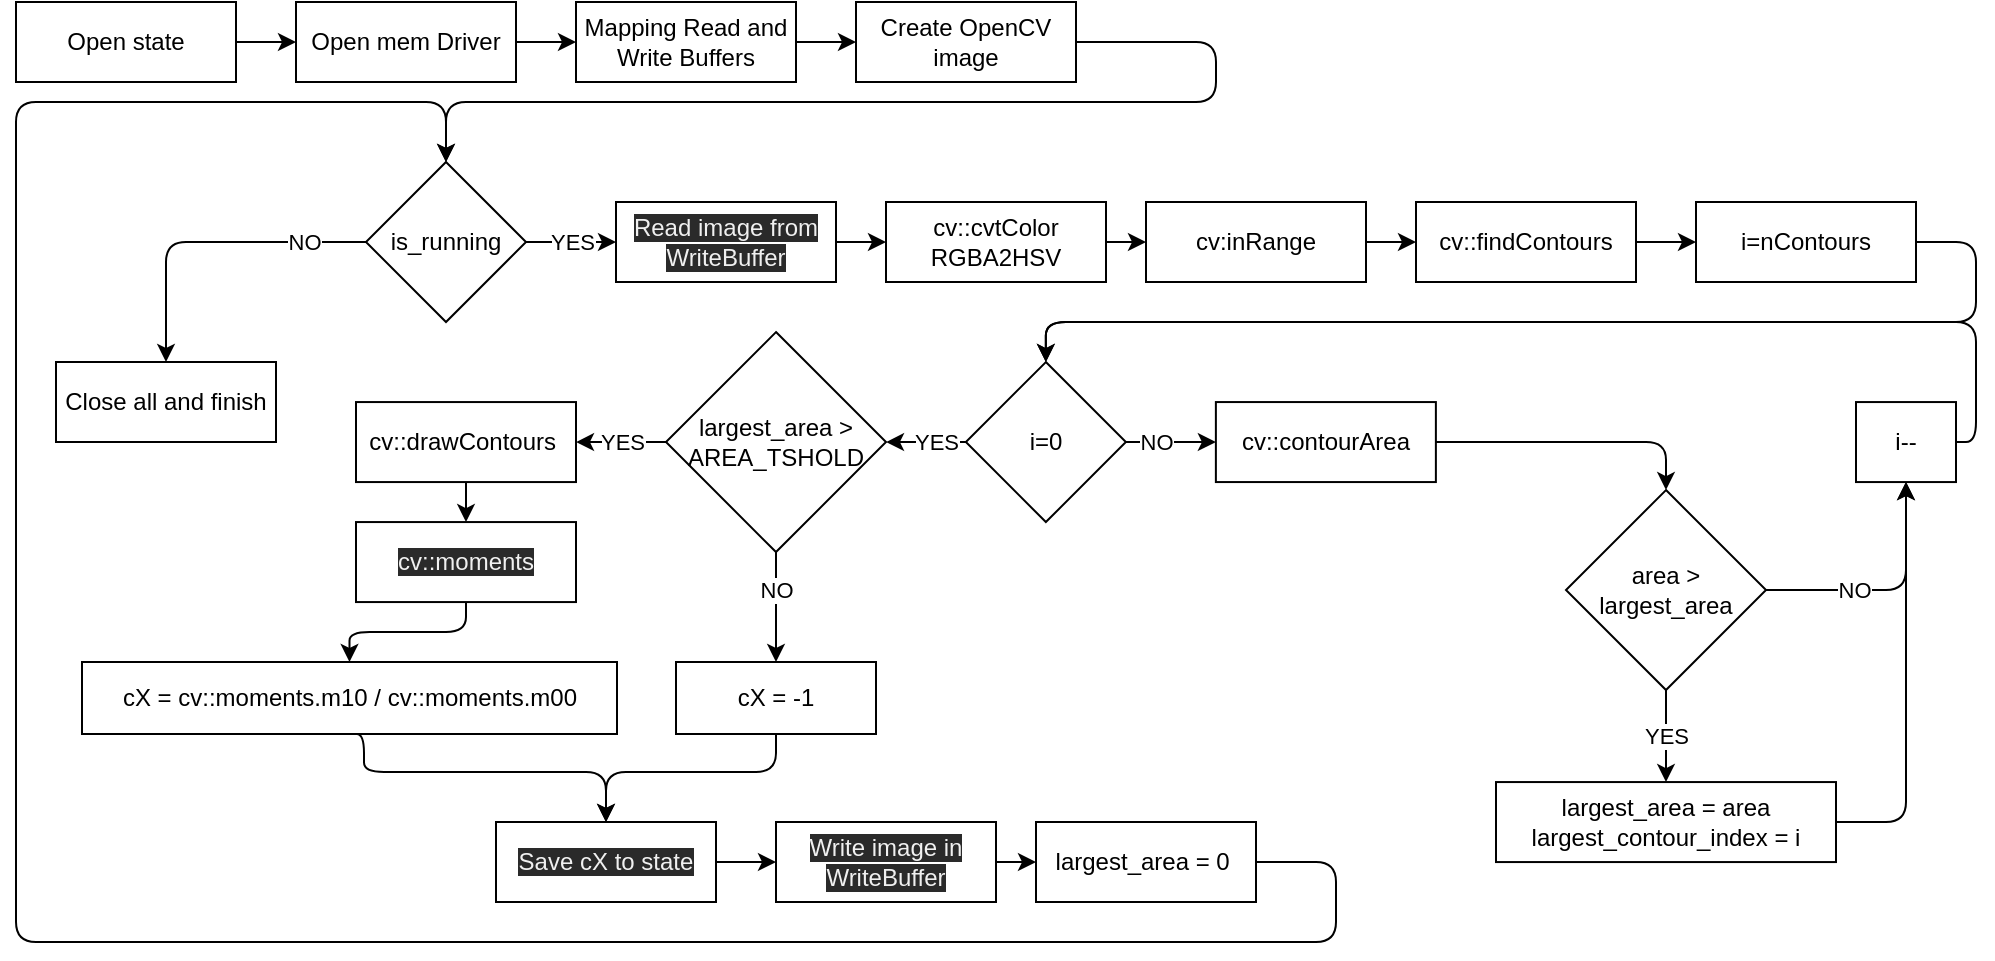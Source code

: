 <mxfile>
    <diagram id="26lAI-CRK4xM1v-wWNPL" name="Page-1">
        <mxGraphModel dx="2260" dy="697" grid="1" gridSize="10" guides="1" tooltips="1" connect="1" arrows="1" fold="1" page="1" pageScale="1" pageWidth="1169" pageHeight="827" math="0" shadow="0">
            <root>
                <mxCell id="0"/>
                <mxCell id="1" parent="0"/>
                <mxCell id="15" style="edgeStyle=none;html=1;" edge="1" parent="1" source="2" target="4">
                    <mxGeometry relative="1" as="geometry"/>
                </mxCell>
                <mxCell id="2" value="Open mem Driver" style="rounded=0;whiteSpace=wrap;html=1;" vertex="1" parent="1">
                    <mxGeometry x="-160" y="10" width="110" height="40" as="geometry"/>
                </mxCell>
                <mxCell id="14" style="edgeStyle=none;html=1;" edge="1" parent="1" source="3" target="2">
                    <mxGeometry relative="1" as="geometry"/>
                </mxCell>
                <mxCell id="3" value="Open state" style="rounded=0;whiteSpace=wrap;html=1;" vertex="1" parent="1">
                    <mxGeometry x="-300" y="10" width="110" height="40" as="geometry"/>
                </mxCell>
                <mxCell id="16" style="edgeStyle=none;html=1;" edge="1" parent="1" source="4" target="5">
                    <mxGeometry relative="1" as="geometry"/>
                </mxCell>
                <mxCell id="4" value="Mapping Read and Write Buffers" style="rounded=0;whiteSpace=wrap;html=1;" vertex="1" parent="1">
                    <mxGeometry x="-20" y="10" width="110" height="40" as="geometry"/>
                </mxCell>
                <mxCell id="80" style="edgeStyle=orthogonalEdgeStyle;html=1;entryX=0.5;entryY=0;entryDx=0;entryDy=0;" edge="1" parent="1" source="5" target="6">
                    <mxGeometry relative="1" as="geometry">
                        <Array as="points">
                            <mxPoint x="300" y="30"/>
                            <mxPoint x="300" y="60"/>
                            <mxPoint x="-85" y="60"/>
                        </Array>
                    </mxGeometry>
                </mxCell>
                <mxCell id="5" value="Create OpenCV image" style="rounded=0;whiteSpace=wrap;html=1;" vertex="1" parent="1">
                    <mxGeometry x="120" y="10" width="110" height="40" as="geometry"/>
                </mxCell>
                <mxCell id="25" value="NO" style="edgeStyle=orthogonalEdgeStyle;html=1;entryX=0.5;entryY=0;entryDx=0;entryDy=0;" edge="1" parent="1" source="6" target="24">
                    <mxGeometry x="-0.609" relative="1" as="geometry">
                        <mxPoint as="offset"/>
                    </mxGeometry>
                </mxCell>
                <mxCell id="74" value="YES" style="edgeStyle=orthogonalEdgeStyle;html=1;entryX=0;entryY=0.5;entryDx=0;entryDy=0;" edge="1" parent="1" source="6" target="69">
                    <mxGeometry relative="1" as="geometry"/>
                </mxCell>
                <mxCell id="6" value="is_running" style="rhombus;whiteSpace=wrap;html=1;" vertex="1" parent="1">
                    <mxGeometry x="-125" y="90" width="80" height="80" as="geometry"/>
                </mxCell>
                <mxCell id="19" style="edgeStyle=none;html=1;" edge="1" parent="1" source="7" target="8">
                    <mxGeometry relative="1" as="geometry"/>
                </mxCell>
                <mxCell id="7" value="cv::cvtColor RGBA2HSV" style="rounded=0;whiteSpace=wrap;html=1;" vertex="1" parent="1">
                    <mxGeometry x="135" y="110" width="110" height="40" as="geometry"/>
                </mxCell>
                <mxCell id="85" style="edgeStyle=orthogonalEdgeStyle;html=1;entryX=0;entryY=0.5;entryDx=0;entryDy=0;" edge="1" parent="1" source="8" target="9">
                    <mxGeometry relative="1" as="geometry"/>
                </mxCell>
                <mxCell id="8" value="cv:inRange" style="rounded=0;whiteSpace=wrap;html=1;" vertex="1" parent="1">
                    <mxGeometry x="265.0" y="110" width="110" height="40" as="geometry"/>
                </mxCell>
                <mxCell id="21" style="edgeStyle=none;html=1;" edge="1" parent="1" source="9" target="12">
                    <mxGeometry relative="1" as="geometry"/>
                </mxCell>
                <mxCell id="9" value="cv::findContours" style="rounded=0;whiteSpace=wrap;html=1;" vertex="1" parent="1">
                    <mxGeometry x="400.0" y="110" width="110" height="40" as="geometry"/>
                </mxCell>
                <mxCell id="45" style="edgeStyle=orthogonalEdgeStyle;html=1;entryX=0;entryY=0.5;entryDx=0;entryDy=0;exitX=1;exitY=0.5;exitDx=0;exitDy=0;" edge="1" parent="1" source="11" target="44">
                    <mxGeometry relative="1" as="geometry">
                        <Array as="points">
                            <mxPoint x="270" y="230.03"/>
                            <mxPoint x="270" y="230.03"/>
                        </Array>
                    </mxGeometry>
                </mxCell>
                <mxCell id="46" value="NO" style="edgeLabel;html=1;align=center;verticalAlign=middle;resizable=0;points=[];" vertex="1" connectable="0" parent="45">
                    <mxGeometry x="-0.325" y="2" relative="1" as="geometry">
                        <mxPoint y="2" as="offset"/>
                    </mxGeometry>
                </mxCell>
                <mxCell id="82" style="edgeStyle=orthogonalEdgeStyle;html=1;" edge="1" parent="1" source="11" target="27">
                    <mxGeometry relative="1" as="geometry"/>
                </mxCell>
                <mxCell id="83" value="YES" style="edgeLabel;html=1;align=center;verticalAlign=middle;resizable=0;points=[];" vertex="1" connectable="0" parent="82">
                    <mxGeometry x="0.315" y="-2" relative="1" as="geometry">
                        <mxPoint x="11" y="2" as="offset"/>
                    </mxGeometry>
                </mxCell>
                <mxCell id="11" value="i=0" style="rhombus;whiteSpace=wrap;html=1;" vertex="1" parent="1">
                    <mxGeometry x="174.94" y="190.03" width="80" height="80" as="geometry"/>
                </mxCell>
                <mxCell id="22" style="edgeStyle=orthogonalEdgeStyle;html=1;entryX=0.5;entryY=0;entryDx=0;entryDy=0;" edge="1" parent="1" source="12" target="11">
                    <mxGeometry relative="1" as="geometry">
                        <Array as="points">
                            <mxPoint x="680" y="130"/>
                            <mxPoint x="680" y="170"/>
                            <mxPoint x="215" y="170"/>
                        </Array>
                    </mxGeometry>
                </mxCell>
                <mxCell id="12" value="i=nContours" style="rounded=0;whiteSpace=wrap;html=1;" vertex="1" parent="1">
                    <mxGeometry x="540" y="110" width="110" height="40" as="geometry"/>
                </mxCell>
                <mxCell id="24" value="Close all and finish" style="rounded=0;whiteSpace=wrap;html=1;" vertex="1" parent="1">
                    <mxGeometry x="-280" y="190" width="110" height="40" as="geometry"/>
                </mxCell>
                <mxCell id="78" value="NO" style="edgeStyle=orthogonalEdgeStyle;html=1;entryX=0.5;entryY=0;entryDx=0;entryDy=0;exitX=0.5;exitY=1;exitDx=0;exitDy=0;" edge="1" parent="1" source="27" target="30">
                    <mxGeometry x="-0.333" relative="1" as="geometry">
                        <Array as="points">
                            <mxPoint x="80" y="330"/>
                        </Array>
                        <mxPoint as="offset"/>
                    </mxGeometry>
                </mxCell>
                <mxCell id="79" value="YES" style="edgeStyle=orthogonalEdgeStyle;html=1;entryX=1;entryY=0.5;entryDx=0;entryDy=0;" edge="1" parent="1" source="27" target="32">
                    <mxGeometry relative="1" as="geometry"/>
                </mxCell>
                <mxCell id="27" value="largest_area &amp;gt;&lt;br&gt;AREA_TSHOLD" style="rhombus;whiteSpace=wrap;html=1;" vertex="1" parent="1">
                    <mxGeometry x="25" y="175.03" width="110" height="110" as="geometry"/>
                </mxCell>
                <mxCell id="40" style="edgeStyle=orthogonalEdgeStyle;html=1;entryX=0.5;entryY=0;entryDx=0;entryDy=0;exitX=0.5;exitY=1;exitDx=0;exitDy=0;" edge="1" parent="1" source="30" target="38">
                    <mxGeometry relative="1" as="geometry">
                        <Array as="points">
                            <mxPoint x="80" y="395"/>
                            <mxPoint x="-5" y="395"/>
                        </Array>
                    </mxGeometry>
                </mxCell>
                <mxCell id="30" value="cX = -1" style="rounded=0;whiteSpace=wrap;html=1;" vertex="1" parent="1">
                    <mxGeometry x="30" y="340" width="100" height="36" as="geometry"/>
                </mxCell>
                <mxCell id="35" style="edgeStyle=orthogonalEdgeStyle;html=1;entryX=0.5;entryY=0;entryDx=0;entryDy=0;exitX=0.5;exitY=1;exitDx=0;exitDy=0;" edge="1" parent="1" source="32" target="34">
                    <mxGeometry relative="1" as="geometry"/>
                </mxCell>
                <mxCell id="32" value="cv::drawContours&amp;nbsp;" style="rounded=0;whiteSpace=wrap;html=1;" vertex="1" parent="1">
                    <mxGeometry x="-130" y="210.03" width="110" height="40" as="geometry"/>
                </mxCell>
                <mxCell id="37" style="edgeStyle=orthogonalEdgeStyle;html=1;" edge="1" parent="1" source="34" target="36">
                    <mxGeometry relative="1" as="geometry"/>
                </mxCell>
                <mxCell id="34" value="&lt;span style=&quot;color: rgb(240, 240, 240); font-family: helvetica; font-size: 12px; font-style: normal; font-weight: 400; letter-spacing: normal; text-align: center; text-indent: 0px; text-transform: none; word-spacing: 0px; background-color: rgb(42, 42, 42); display: inline; float: none;&quot;&gt;cv::moments&lt;/span&gt;" style="rounded=0;whiteSpace=wrap;html=1;" vertex="1" parent="1">
                    <mxGeometry x="-130" y="270.03" width="110" height="40" as="geometry"/>
                </mxCell>
                <mxCell id="39" style="edgeStyle=orthogonalEdgeStyle;html=1;exitX=0.5;exitY=1;exitDx=0;exitDy=0;" edge="1" parent="1" source="36" target="38">
                    <mxGeometry relative="1" as="geometry">
                        <Array as="points">
                            <mxPoint x="-126" y="395"/>
                            <mxPoint x="-5" y="395"/>
                        </Array>
                    </mxGeometry>
                </mxCell>
                <mxCell id="36" value="cX = cv::moments.m10 / cv::moments.m00" style="rounded=0;whiteSpace=wrap;html=1;" vertex="1" parent="1">
                    <mxGeometry x="-267" y="340" width="267.5" height="36" as="geometry"/>
                </mxCell>
                <mxCell id="42" style="edgeStyle=orthogonalEdgeStyle;html=1;entryX=0;entryY=0.5;entryDx=0;entryDy=0;" edge="1" parent="1" source="38" target="41">
                    <mxGeometry relative="1" as="geometry"/>
                </mxCell>
                <mxCell id="38" value="&lt;span style=&quot;color: rgb(240 , 240 , 240) ; font-family: &amp;#34;helvetica&amp;#34; ; font-size: 12px ; font-style: normal ; font-weight: 400 ; letter-spacing: normal ; text-align: center ; text-indent: 0px ; text-transform: none ; word-spacing: 0px ; background-color: rgb(42 , 42 , 42) ; display: inline ; float: none&quot;&gt;Save cX to state&lt;/span&gt;" style="rounded=0;whiteSpace=wrap;html=1;" vertex="1" parent="1">
                    <mxGeometry x="-60" y="420" width="110" height="40" as="geometry"/>
                </mxCell>
                <mxCell id="72" style="edgeStyle=orthogonalEdgeStyle;html=1;" edge="1" parent="1" source="41" target="70">
                    <mxGeometry relative="1" as="geometry"/>
                </mxCell>
                <mxCell id="41" value="&lt;span style=&quot;color: rgb(240 , 240 , 240) ; font-family: &amp;#34;helvetica&amp;#34; ; font-size: 12px ; font-style: normal ; font-weight: 400 ; letter-spacing: normal ; text-align: center ; text-indent: 0px ; text-transform: none ; word-spacing: 0px ; background-color: rgb(42 , 42 , 42) ; display: inline ; float: none&quot;&gt;Write image in WriteBuffer&lt;/span&gt;" style="rounded=0;whiteSpace=wrap;html=1;" vertex="1" parent="1">
                    <mxGeometry x="80" y="420" width="110" height="40" as="geometry"/>
                </mxCell>
                <mxCell id="48" style="edgeStyle=orthogonalEdgeStyle;html=1;entryX=0.5;entryY=0;entryDx=0;entryDy=0;exitX=1;exitY=0.5;exitDx=0;exitDy=0;" edge="1" parent="1" source="44" target="47">
                    <mxGeometry relative="1" as="geometry"/>
                </mxCell>
                <mxCell id="44" value="cv::contourArea" style="rounded=0;whiteSpace=wrap;html=1;" vertex="1" parent="1">
                    <mxGeometry x="299.94" y="210.03" width="110" height="40" as="geometry"/>
                </mxCell>
                <mxCell id="55" value="NO" style="edgeStyle=orthogonalEdgeStyle;html=1;exitX=1;exitY=0.5;exitDx=0;exitDy=0;" edge="1" parent="1" source="47" target="54">
                    <mxGeometry x="-0.293" relative="1" as="geometry">
                        <Array as="points">
                            <mxPoint x="645" y="304"/>
                        </Array>
                        <mxPoint as="offset"/>
                    </mxGeometry>
                </mxCell>
                <mxCell id="58" value="YES" style="edgeStyle=orthogonalEdgeStyle;html=1;" edge="1" parent="1" source="47" target="57">
                    <mxGeometry relative="1" as="geometry"/>
                </mxCell>
                <mxCell id="47" value="area &amp;gt; largest_area" style="rhombus;whiteSpace=wrap;html=1;" vertex="1" parent="1">
                    <mxGeometry x="475" y="254.03" width="100" height="100" as="geometry"/>
                </mxCell>
                <mxCell id="65" style="edgeStyle=orthogonalEdgeStyle;html=1;entryX=0.5;entryY=0;entryDx=0;entryDy=0;exitX=1;exitY=0.5;exitDx=0;exitDy=0;" edge="1" parent="1" source="54" target="11">
                    <mxGeometry relative="1" as="geometry">
                        <Array as="points">
                            <mxPoint x="680" y="230"/>
                            <mxPoint x="680" y="170"/>
                            <mxPoint x="215" y="170"/>
                        </Array>
                    </mxGeometry>
                </mxCell>
                <mxCell id="54" value="i--" style="rounded=0;whiteSpace=wrap;html=1;" vertex="1" parent="1">
                    <mxGeometry x="620" y="210.03" width="50" height="40" as="geometry"/>
                </mxCell>
                <mxCell id="84" style="edgeStyle=orthogonalEdgeStyle;html=1;entryX=0.5;entryY=1;entryDx=0;entryDy=0;" edge="1" parent="1" source="57" target="54">
                    <mxGeometry relative="1" as="geometry"/>
                </mxCell>
                <mxCell id="57" value="largest_area = area&lt;br&gt;largest_contour_index = i" style="rounded=0;whiteSpace=wrap;html=1;" vertex="1" parent="1">
                    <mxGeometry x="440" y="400.03" width="170" height="40" as="geometry"/>
                </mxCell>
                <mxCell id="75" style="edgeStyle=orthogonalEdgeStyle;html=1;" edge="1" parent="1" source="69" target="7">
                    <mxGeometry relative="1" as="geometry"/>
                </mxCell>
                <mxCell id="69" value="&lt;span style=&quot;color: rgb(240 , 240 , 240) ; font-family: &amp;#34;helvetica&amp;#34; ; font-size: 12px ; font-style: normal ; font-weight: 400 ; letter-spacing: normal ; text-align: center ; text-indent: 0px ; text-transform: none ; word-spacing: 0px ; background-color: rgb(42 , 42 , 42) ; display: inline ; float: none&quot;&gt;Read image from WriteBuffer&lt;/span&gt;" style="rounded=0;whiteSpace=wrap;html=1;" vertex="1" parent="1">
                    <mxGeometry y="110" width="110" height="40" as="geometry"/>
                </mxCell>
                <mxCell id="71" style="edgeStyle=orthogonalEdgeStyle;html=1;entryX=0.5;entryY=0;entryDx=0;entryDy=0;exitX=1;exitY=0.5;exitDx=0;exitDy=0;" edge="1" parent="1" source="70" target="6">
                    <mxGeometry relative="1" as="geometry">
                        <Array as="points">
                            <mxPoint x="360" y="440"/>
                            <mxPoint x="360" y="480"/>
                            <mxPoint x="-300" y="480"/>
                            <mxPoint x="-300" y="60"/>
                            <mxPoint x="-85" y="60"/>
                        </Array>
                    </mxGeometry>
                </mxCell>
                <mxCell id="70" value="&lt;font face=&quot;helvetica&quot;&gt;largest_area = 0&amp;nbsp;&lt;/font&gt;" style="rounded=0;whiteSpace=wrap;html=1;" vertex="1" parent="1">
                    <mxGeometry x="210" y="420" width="110" height="40" as="geometry"/>
                </mxCell>
            </root>
        </mxGraphModel>
    </diagram>
</mxfile>
